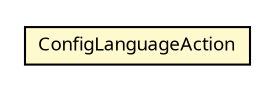 #!/usr/local/bin/dot
#
# Class diagram 
# Generated by UMLGraph version R5_6 (http://www.umlgraph.org/)
#

digraph G {
	edge [fontname="Trebuchet MS",fontsize=10,labelfontname="Trebuchet MS",labelfontsize=10];
	node [fontname="Trebuchet MS",fontsize=10,shape=plaintext];
	nodesep=0.25;
	ranksep=0.5;
	// se.cambio.cds.gdl.editor.view.menubar.ConfigLanguageAction
	c117017 [label=<<table title="se.cambio.cds.gdl.editor.view.menubar.ConfigLanguageAction" border="0" cellborder="1" cellspacing="0" cellpadding="2" port="p" bgcolor="lemonChiffon" href="./ConfigLanguageAction.html">
		<tr><td><table border="0" cellspacing="0" cellpadding="1">
<tr><td align="center" balign="center"><font face="Trebuchet MS"> ConfigLanguageAction </font></td></tr>
		</table></td></tr>
		</table>>, URL="./ConfigLanguageAction.html", fontname="Trebuchet MS", fontcolor="black", fontsize=9.0];
}

